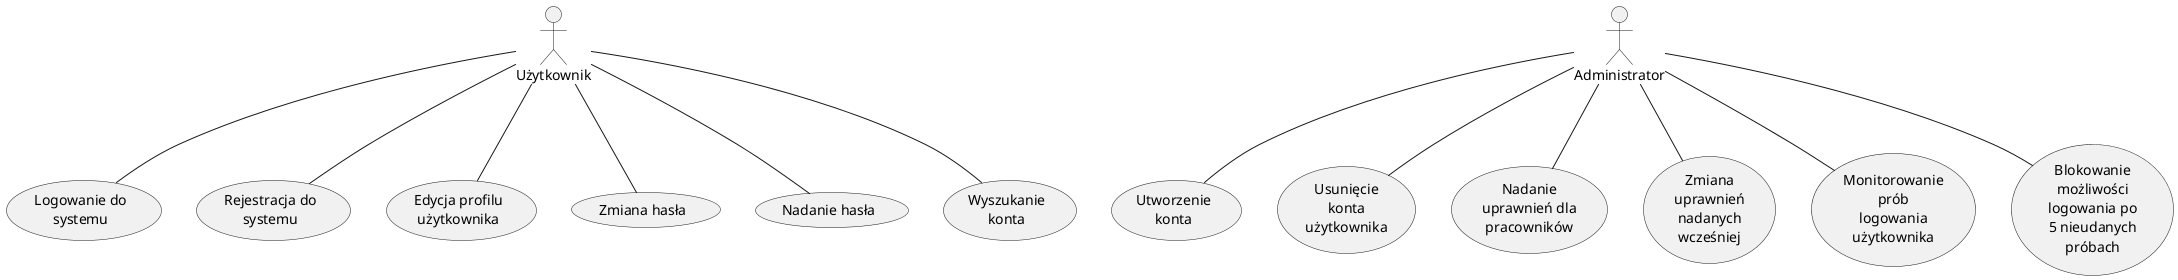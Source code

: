 @startuml
top to bottom direction
skinparam wrapWidth 100
skinparam usecaseWidth 150

actor "Użytkownik" as user
actor "Administrator" as admin

user -- (Logowanie do systemu)
user -- (Rejestracja do systemu)
user -- (Edycja profilu użytkownika)
user -- (Zmiana hasła)
user -- (Nadanie hasła)
user -- (Wyszukanie konta)

admin -- (Utworzenie konta)
admin -- (Usunięcie konta użytkownika)
admin -- (Nadanie uprawnień dla pracowników)
admin -- (Zmiana uprawnień nadanych wcześniej)
admin -- (Monitorowanie prób logowania użytkownika)
admin -- (Blokowanie możliwości logowania po 5 nieudanych próbach)

@enduml